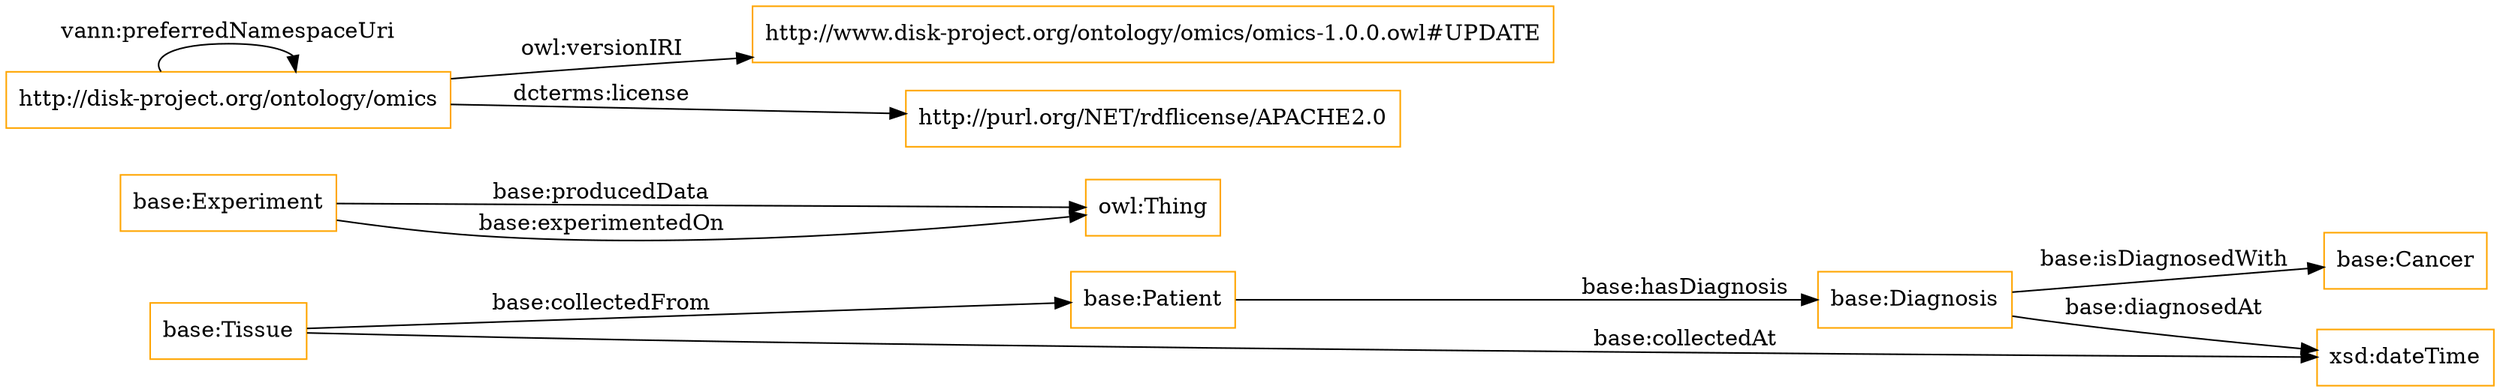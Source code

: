 digraph ar2dtool_diagram { 
rankdir=LR;
size="1501"
node [shape = rectangle, color="orange"]; "base:Tissue" "base:Patient" "base:Experiment" "base:Diagnosis" "base:Cancer" ; /*classes style*/
	"http://disk-project.org/ontology/omics" -> "http://www.disk-project.org/ontology/omics/omics-1.0.0.owl#UPDATE" [ label = "owl:versionIRI" ];
	"http://disk-project.org/ontology/omics" -> "http://purl.org/NET/rdflicense/APACHE2.0" [ label = "dcterms:license" ];
	"http://disk-project.org/ontology/omics" -> "http://disk-project.org/ontology/omics" [ label = "vann:preferredNamespaceUri" ];
	"base:Experiment" -> "owl:Thing" [ label = "base:producedData" ];
	"base:Patient" -> "base:Diagnosis" [ label = "base:hasDiagnosis" ];
	"base:Tissue" -> "xsd:dateTime" [ label = "base:collectedAt" ];
	"base:Experiment" -> "owl:Thing" [ label = "base:experimentedOn" ];
	"base:Tissue" -> "base:Patient" [ label = "base:collectedFrom" ];
	"base:Diagnosis" -> "base:Cancer" [ label = "base:isDiagnosedWith" ];
	"base:Diagnosis" -> "xsd:dateTime" [ label = "base:diagnosedAt" ];

}
